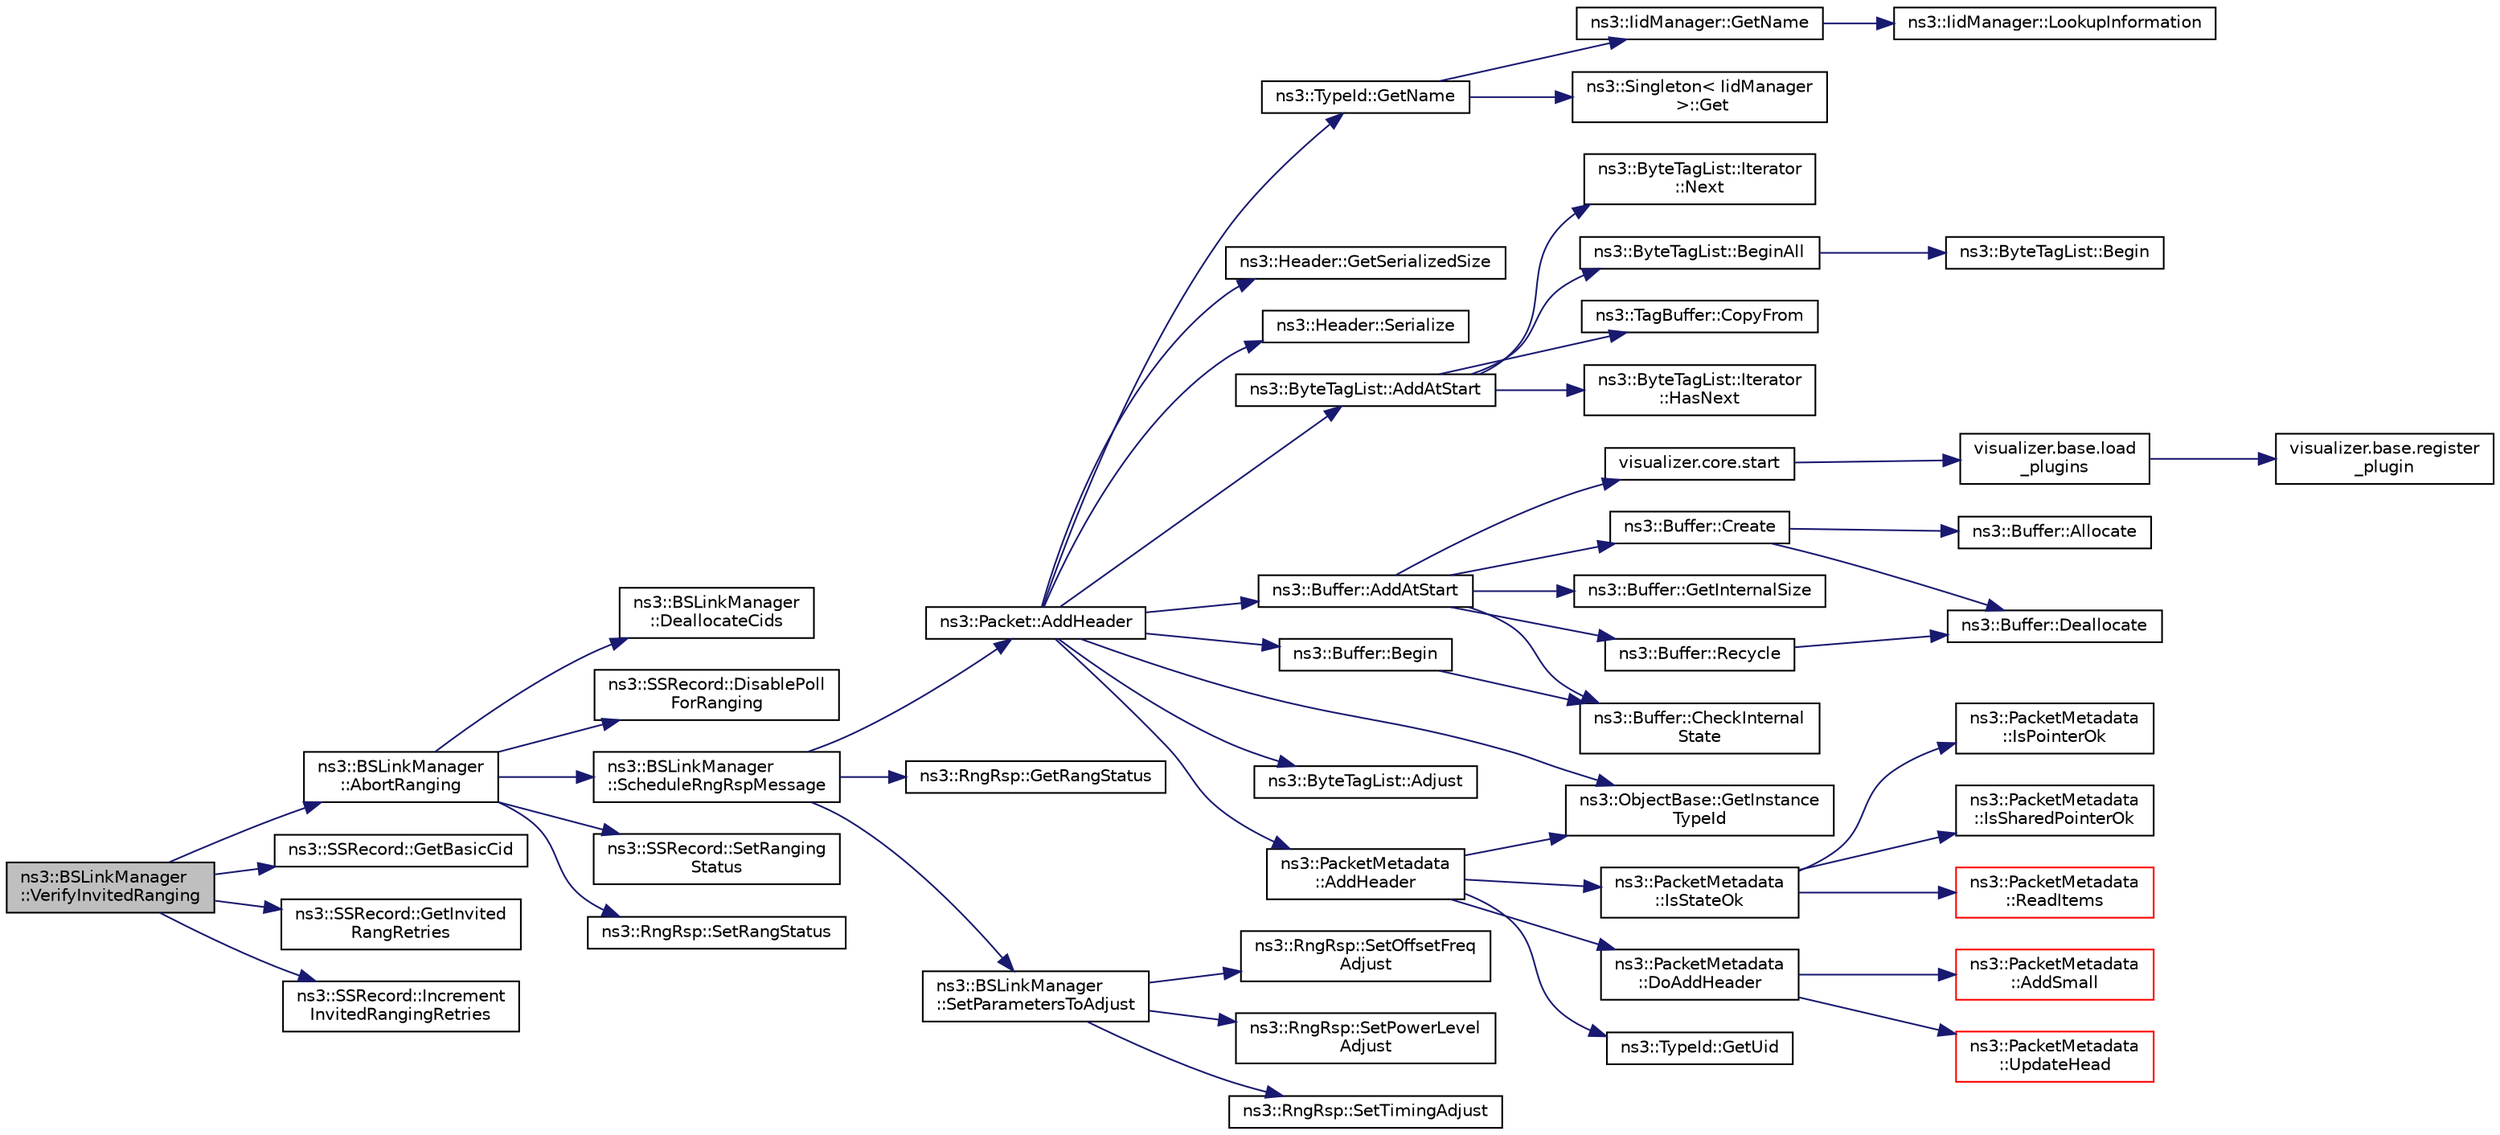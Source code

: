 digraph "ns3::BSLinkManager::VerifyInvitedRanging"
{
 // LATEX_PDF_SIZE
  edge [fontname="Helvetica",fontsize="10",labelfontname="Helvetica",labelfontsize="10"];
  node [fontname="Helvetica",fontsize="10",shape=record];
  rankdir="LR";
  Node1 [label="ns3::BSLinkManager\l::VerifyInvitedRanging",height=0.2,width=0.4,color="black", fillcolor="grey75", style="filled", fontcolor="black",tooltip="Verifies at the end of an invited ranging interval if SS sent ranging message in it or not."];
  Node1 -> Node2 [color="midnightblue",fontsize="10",style="solid",fontname="Helvetica"];
  Node2 [label="ns3::BSLinkManager\l::AbortRanging",height=0.2,width=0.4,color="black", fillcolor="white", style="filled",URL="$classns3_1_1_b_s_link_manager.html#a4ff9f6b3fd2578e415c83f604ab88b4e",tooltip="Abort ranging function."];
  Node2 -> Node3 [color="midnightblue",fontsize="10",style="solid",fontname="Helvetica"];
  Node3 [label="ns3::BSLinkManager\l::DeallocateCids",height=0.2,width=0.4,color="black", fillcolor="white", style="filled",URL="$classns3_1_1_b_s_link_manager.html#a6b53e97ec1e97279dae830a5f8abbaaa",tooltip="Deallocate CIDs function."];
  Node2 -> Node4 [color="midnightblue",fontsize="10",style="solid",fontname="Helvetica"];
  Node4 [label="ns3::SSRecord::DisablePoll\lForRanging",height=0.2,width=0.4,color="black", fillcolor="white", style="filled",URL="$classns3_1_1_s_s_record.html#a6a5bbdb2d3fdaaefd664a17e94ccd786",tooltip="Disable poll for ranging."];
  Node2 -> Node5 [color="midnightblue",fontsize="10",style="solid",fontname="Helvetica"];
  Node5 [label="ns3::BSLinkManager\l::ScheduleRngRspMessage",height=0.2,width=0.4,color="black", fillcolor="white", style="filled",URL="$classns3_1_1_b_s_link_manager.html#a80ee98e2b166372c03c840b8904e062a",tooltip="Schedule range response message function."];
  Node5 -> Node6 [color="midnightblue",fontsize="10",style="solid",fontname="Helvetica"];
  Node6 [label="ns3::Packet::AddHeader",height=0.2,width=0.4,color="black", fillcolor="white", style="filled",URL="$classns3_1_1_packet.html#a465108c595a0bc592095cbcab1832ed8",tooltip="Add header to this packet."];
  Node6 -> Node7 [color="midnightblue",fontsize="10",style="solid",fontname="Helvetica"];
  Node7 [label="ns3::ByteTagList::AddAtStart",height=0.2,width=0.4,color="black", fillcolor="white", style="filled",URL="$classns3_1_1_byte_tag_list.html#acb4563fbe4299c55af41ba7a166b71d5",tooltip="Make sure that all offsets are bigger than prependOffset which represents the location where new byte..."];
  Node7 -> Node8 [color="midnightblue",fontsize="10",style="solid",fontname="Helvetica"];
  Node8 [label="ns3::ByteTagList::BeginAll",height=0.2,width=0.4,color="black", fillcolor="white", style="filled",URL="$classns3_1_1_byte_tag_list.html#ab1d2c5671ea01900fa9ef58e33d1e739",tooltip="Returns an iterator pointing to the very first tag in this list."];
  Node8 -> Node9 [color="midnightblue",fontsize="10",style="solid",fontname="Helvetica"];
  Node9 [label="ns3::ByteTagList::Begin",height=0.2,width=0.4,color="black", fillcolor="white", style="filled",URL="$classns3_1_1_byte_tag_list.html#a22bb3fbf008c3bd4821429521a35c82d",tooltip=" "];
  Node7 -> Node10 [color="midnightblue",fontsize="10",style="solid",fontname="Helvetica"];
  Node10 [label="ns3::TagBuffer::CopyFrom",height=0.2,width=0.4,color="black", fillcolor="white", style="filled",URL="$classns3_1_1_tag_buffer.html#afe07a9e117449ff5b5d5857291671349",tooltip="Copy the nternal structure of another TagBuffer."];
  Node7 -> Node11 [color="midnightblue",fontsize="10",style="solid",fontname="Helvetica"];
  Node11 [label="ns3::ByteTagList::Iterator\l::HasNext",height=0.2,width=0.4,color="black", fillcolor="white", style="filled",URL="$classns3_1_1_byte_tag_list_1_1_iterator.html#a44e33e812e3eba4fdc168e36380853af",tooltip="Used to determine if the iterator is at the end of the byteTagList."];
  Node7 -> Node12 [color="midnightblue",fontsize="10",style="solid",fontname="Helvetica"];
  Node12 [label="ns3::ByteTagList::Iterator\l::Next",height=0.2,width=0.4,color="black", fillcolor="white", style="filled",URL="$classns3_1_1_byte_tag_list_1_1_iterator.html#af521864d800baab1d9c5262f59ce4433",tooltip="Returns the next Item from the ByteTagList."];
  Node6 -> Node13 [color="midnightblue",fontsize="10",style="solid",fontname="Helvetica"];
  Node13 [label="ns3::Buffer::AddAtStart",height=0.2,width=0.4,color="black", fillcolor="white", style="filled",URL="$classns3_1_1_buffer.html#a8abd8164c3671d3dadc98fc66fade7b1",tooltip=" "];
  Node13 -> Node14 [color="midnightblue",fontsize="10",style="solid",fontname="Helvetica"];
  Node14 [label="ns3::Buffer::CheckInternal\lState",height=0.2,width=0.4,color="black", fillcolor="white", style="filled",URL="$classns3_1_1_buffer.html#a200897ee202518b0d2bf91ead4e82be9",tooltip="Checks the internal buffer structures consistency."];
  Node13 -> Node15 [color="midnightblue",fontsize="10",style="solid",fontname="Helvetica"];
  Node15 [label="ns3::Buffer::Create",height=0.2,width=0.4,color="black", fillcolor="white", style="filled",URL="$classns3_1_1_buffer.html#a340c9888e35cf55d024808adfbd75913",tooltip="Create a buffer data storage."];
  Node15 -> Node16 [color="midnightblue",fontsize="10",style="solid",fontname="Helvetica"];
  Node16 [label="ns3::Buffer::Allocate",height=0.2,width=0.4,color="black", fillcolor="white", style="filled",URL="$classns3_1_1_buffer.html#a7bbfa888d618a79ee413fe01a7b4ff68",tooltip="Allocate a buffer data storage."];
  Node15 -> Node17 [color="midnightblue",fontsize="10",style="solid",fontname="Helvetica"];
  Node17 [label="ns3::Buffer::Deallocate",height=0.2,width=0.4,color="black", fillcolor="white", style="filled",URL="$classns3_1_1_buffer.html#a5cf2847bcc22da58cfa7e3a6b0279a01",tooltip="Deallocate the buffer memory."];
  Node13 -> Node18 [color="midnightblue",fontsize="10",style="solid",fontname="Helvetica"];
  Node18 [label="ns3::Buffer::GetInternalSize",height=0.2,width=0.4,color="black", fillcolor="white", style="filled",URL="$classns3_1_1_buffer.html#a1042168f1f6f3b24ad08a668662ab373",tooltip="Get the buffer real size."];
  Node13 -> Node19 [color="midnightblue",fontsize="10",style="solid",fontname="Helvetica"];
  Node19 [label="ns3::Buffer::Recycle",height=0.2,width=0.4,color="black", fillcolor="white", style="filled",URL="$classns3_1_1_buffer.html#aa14d4354b6de0c9d6044805f6503ecd2",tooltip="Recycle the buffer memory."];
  Node19 -> Node17 [color="midnightblue",fontsize="10",style="solid",fontname="Helvetica"];
  Node13 -> Node20 [color="midnightblue",fontsize="10",style="solid",fontname="Helvetica"];
  Node20 [label="visualizer.core.start",height=0.2,width=0.4,color="black", fillcolor="white", style="filled",URL="$namespacevisualizer_1_1core.html#a2a35e5d8a34af358b508dac8635754e0",tooltip=" "];
  Node20 -> Node21 [color="midnightblue",fontsize="10",style="solid",fontname="Helvetica"];
  Node21 [label="visualizer.base.load\l_plugins",height=0.2,width=0.4,color="black", fillcolor="white", style="filled",URL="$namespacevisualizer_1_1base.html#ad171497a5ff1afe0a73bedaebf35448f",tooltip=" "];
  Node21 -> Node22 [color="midnightblue",fontsize="10",style="solid",fontname="Helvetica"];
  Node22 [label="visualizer.base.register\l_plugin",height=0.2,width=0.4,color="black", fillcolor="white", style="filled",URL="$namespacevisualizer_1_1base.html#a6b0ffcff1e17ec4027496f50177e5b9e",tooltip=" "];
  Node6 -> Node23 [color="midnightblue",fontsize="10",style="solid",fontname="Helvetica"];
  Node23 [label="ns3::PacketMetadata\l::AddHeader",height=0.2,width=0.4,color="black", fillcolor="white", style="filled",URL="$classns3_1_1_packet_metadata.html#abdce736c4c5f647242f0808c0d2f9249",tooltip="Add an header."];
  Node23 -> Node24 [color="midnightblue",fontsize="10",style="solid",fontname="Helvetica"];
  Node24 [label="ns3::PacketMetadata\l::DoAddHeader",height=0.2,width=0.4,color="black", fillcolor="white", style="filled",URL="$classns3_1_1_packet_metadata.html#ae5ad09674e28733405c49b2655c51a5a",tooltip="Add an header."];
  Node24 -> Node25 [color="midnightblue",fontsize="10",style="solid",fontname="Helvetica"];
  Node25 [label="ns3::PacketMetadata\l::AddSmall",height=0.2,width=0.4,color="red", fillcolor="white", style="filled",URL="$classns3_1_1_packet_metadata.html#a9d74d684e6a7448a6790220c6c8e99f2",tooltip="Add a SmallItem."];
  Node24 -> Node35 [color="midnightblue",fontsize="10",style="solid",fontname="Helvetica"];
  Node35 [label="ns3::PacketMetadata\l::UpdateHead",height=0.2,width=0.4,color="red", fillcolor="white", style="filled",URL="$classns3_1_1_packet_metadata.html#a3baa0c324423e6fd600b31858aa4ade9",tooltip="Update the head."];
  Node23 -> Node36 [color="midnightblue",fontsize="10",style="solid",fontname="Helvetica"];
  Node36 [label="ns3::ObjectBase::GetInstance\lTypeId",height=0.2,width=0.4,color="black", fillcolor="white", style="filled",URL="$classns3_1_1_object_base.html#abe5b43a6f5b99a92a4c3122db31f06fb",tooltip="Get the most derived TypeId for this Object."];
  Node23 -> Node37 [color="midnightblue",fontsize="10",style="solid",fontname="Helvetica"];
  Node37 [label="ns3::TypeId::GetUid",height=0.2,width=0.4,color="black", fillcolor="white", style="filled",URL="$classns3_1_1_type_id.html#a429535085325d6f926724771446d9047",tooltip="Get the internal id of this TypeId."];
  Node23 -> Node38 [color="midnightblue",fontsize="10",style="solid",fontname="Helvetica"];
  Node38 [label="ns3::PacketMetadata\l::IsStateOk",height=0.2,width=0.4,color="black", fillcolor="white", style="filled",URL="$classns3_1_1_packet_metadata.html#a547dc7d09f1b2d41a28445a91c2fcf37",tooltip="Check if the metadata state is ok."];
  Node38 -> Node39 [color="midnightblue",fontsize="10",style="solid",fontname="Helvetica"];
  Node39 [label="ns3::PacketMetadata\l::IsPointerOk",height=0.2,width=0.4,color="black", fillcolor="white", style="filled",URL="$classns3_1_1_packet_metadata.html#ac6fcebd163b3655b041476c3277102c1",tooltip="Check if the position is valid."];
  Node38 -> Node40 [color="midnightblue",fontsize="10",style="solid",fontname="Helvetica"];
  Node40 [label="ns3::PacketMetadata\l::IsSharedPointerOk",height=0.2,width=0.4,color="black", fillcolor="white", style="filled",URL="$classns3_1_1_packet_metadata.html#ac9e6db729cae99e9755981de02f3ffa0",tooltip="Check if the position is valid."];
  Node38 -> Node41 [color="midnightblue",fontsize="10",style="solid",fontname="Helvetica"];
  Node41 [label="ns3::PacketMetadata\l::ReadItems",height=0.2,width=0.4,color="red", fillcolor="white", style="filled",URL="$classns3_1_1_packet_metadata.html#a7fe144386274167b6aac05ac0a0cdf6f",tooltip="Read items."];
  Node6 -> Node43 [color="midnightblue",fontsize="10",style="solid",fontname="Helvetica"];
  Node43 [label="ns3::ByteTagList::Adjust",height=0.2,width=0.4,color="black", fillcolor="white", style="filled",URL="$classns3_1_1_byte_tag_list.html#a1fec06d7e6daaf8039cf2a148e4090f2",tooltip="Adjust the offsets stored internally by the adjustment delta."];
  Node6 -> Node44 [color="midnightblue",fontsize="10",style="solid",fontname="Helvetica"];
  Node44 [label="ns3::Buffer::Begin",height=0.2,width=0.4,color="black", fillcolor="white", style="filled",URL="$classns3_1_1_buffer.html#acb977a0179de9abe4e295ce22023b4ca",tooltip=" "];
  Node44 -> Node14 [color="midnightblue",fontsize="10",style="solid",fontname="Helvetica"];
  Node6 -> Node36 [color="midnightblue",fontsize="10",style="solid",fontname="Helvetica"];
  Node6 -> Node45 [color="midnightblue",fontsize="10",style="solid",fontname="Helvetica"];
  Node45 [label="ns3::TypeId::GetName",height=0.2,width=0.4,color="black", fillcolor="white", style="filled",URL="$classns3_1_1_type_id.html#abc4965475a579c2afdc668d7a7d58374",tooltip="Get the name."];
  Node45 -> Node46 [color="midnightblue",fontsize="10",style="solid",fontname="Helvetica"];
  Node46 [label="ns3::Singleton\< IidManager\l \>::Get",height=0.2,width=0.4,color="black", fillcolor="white", style="filled",URL="$classns3_1_1_singleton.html#a80a2cd3c25a27ea72add7a9f7a141ffa",tooltip="Get a pointer to the singleton instance."];
  Node45 -> Node47 [color="midnightblue",fontsize="10",style="solid",fontname="Helvetica"];
  Node47 [label="ns3::IidManager::GetName",height=0.2,width=0.4,color="black", fillcolor="white", style="filled",URL="$classns3_1_1_iid_manager.html#a6658aaa8120efd885e98addb76a6f1d4",tooltip="Get the name of a type id."];
  Node47 -> Node48 [color="midnightblue",fontsize="10",style="solid",fontname="Helvetica"];
  Node48 [label="ns3::IidManager::LookupInformation",height=0.2,width=0.4,color="black", fillcolor="white", style="filled",URL="$classns3_1_1_iid_manager.html#a84af06b798b21fa700469a3ac5f65f3f",tooltip="Retrieve the information record for a type."];
  Node6 -> Node49 [color="midnightblue",fontsize="10",style="solid",fontname="Helvetica"];
  Node49 [label="ns3::Header::GetSerializedSize",height=0.2,width=0.4,color="black", fillcolor="white", style="filled",URL="$classns3_1_1_header.html#a6ef0497eabc1b1fb0ad42738eb73f934",tooltip=" "];
  Node6 -> Node50 [color="midnightblue",fontsize="10",style="solid",fontname="Helvetica"];
  Node50 [label="ns3::Header::Serialize",height=0.2,width=0.4,color="black", fillcolor="white", style="filled",URL="$classns3_1_1_header.html#afb61f1aac69ff8349a6bfe521fab5404",tooltip=" "];
  Node5 -> Node51 [color="midnightblue",fontsize="10",style="solid",fontname="Helvetica"];
  Node51 [label="ns3::RngRsp::GetRangStatus",height=0.2,width=0.4,color="black", fillcolor="white", style="filled",URL="$classns3_1_1_rng_rsp.html#a14aaa51251247a19c19b9486e38d98b2",tooltip=" "];
  Node5 -> Node52 [color="midnightblue",fontsize="10",style="solid",fontname="Helvetica"];
  Node52 [label="ns3::BSLinkManager\l::SetParametersToAdjust",height=0.2,width=0.4,color="black", fillcolor="white", style="filled",URL="$classns3_1_1_b_s_link_manager.html#aaf3edf52fbc826d504c521f5303f309f",tooltip="Set parameters to adjust function."];
  Node52 -> Node53 [color="midnightblue",fontsize="10",style="solid",fontname="Helvetica"];
  Node53 [label="ns3::RngRsp::SetOffsetFreq\lAdjust",height=0.2,width=0.4,color="black", fillcolor="white", style="filled",URL="$classns3_1_1_rng_rsp.html#aaf2c03f85edf379b19ef863b03f59395",tooltip="set the relative change in transmission frequency that the SS should take in order to better match th..."];
  Node52 -> Node54 [color="midnightblue",fontsize="10",style="solid",fontname="Helvetica"];
  Node54 [label="ns3::RngRsp::SetPowerLevel\lAdjust",height=0.2,width=0.4,color="black", fillcolor="white", style="filled",URL="$classns3_1_1_rng_rsp.html#a86a77741b095cb28d7c0794562d3c3b5",tooltip="set the relative change in transmission power level that the SS should make in order that transmissio..."];
  Node52 -> Node55 [color="midnightblue",fontsize="10",style="solid",fontname="Helvetica"];
  Node55 [label="ns3::RngRsp::SetTimingAdjust",height=0.2,width=0.4,color="black", fillcolor="white", style="filled",URL="$classns3_1_1_rng_rsp.html#a8f08f6644eb1bf48a1b2e66616151d68",tooltip="set the Tx timing offset adjustment (signed 32-bit)."];
  Node2 -> Node56 [color="midnightblue",fontsize="10",style="solid",fontname="Helvetica"];
  Node56 [label="ns3::SSRecord::SetRanging\lStatus",height=0.2,width=0.4,color="black", fillcolor="white", style="filled",URL="$classns3_1_1_s_s_record.html#a114dce3a7a4aff49f153deb95058ff9a",tooltip="Set ranging status."];
  Node2 -> Node57 [color="midnightblue",fontsize="10",style="solid",fontname="Helvetica"];
  Node57 [label="ns3::RngRsp::SetRangStatus",height=0.2,width=0.4,color="black", fillcolor="white", style="filled",URL="$classns3_1_1_rng_rsp.html#ad4f2d7daa515310d4439786688eacd36",tooltip="set the range status."];
  Node1 -> Node58 [color="midnightblue",fontsize="10",style="solid",fontname="Helvetica"];
  Node58 [label="ns3::SSRecord::GetBasicCid",height=0.2,width=0.4,color="black", fillcolor="white", style="filled",URL="$classns3_1_1_s_s_record.html#abb9f1536114cfa774613b9ca9fb7a2b4",tooltip="Get basic CID."];
  Node1 -> Node59 [color="midnightblue",fontsize="10",style="solid",fontname="Helvetica"];
  Node59 [label="ns3::SSRecord::GetInvited\lRangRetries",height=0.2,width=0.4,color="black", fillcolor="white", style="filled",URL="$classns3_1_1_s_s_record.html#aeae651f00598c380cdd59ae5e7f82fc1",tooltip="Get invited range retries."];
  Node1 -> Node60 [color="midnightblue",fontsize="10",style="solid",fontname="Helvetica"];
  Node60 [label="ns3::SSRecord::Increment\lInvitedRangingRetries",height=0.2,width=0.4,color="black", fillcolor="white", style="filled",URL="$classns3_1_1_s_s_record.html#aaaa1931f5cc66c626a8bdb14affa3010",tooltip="Increment invited ranging retries."];
}
